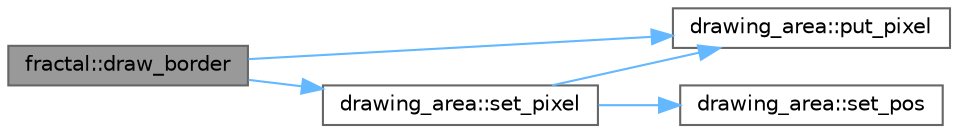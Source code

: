 digraph "fractal::draw_border"
{
 // LATEX_PDF_SIZE
  bgcolor="transparent";
  edge [fontname=Helvetica,fontsize=10,labelfontname=Helvetica,labelfontsize=10];
  node [fontname=Helvetica,fontsize=10,shape=box,height=0.2,width=0.4];
  rankdir="LR";
  Node1 [id="Node000001",label="fractal::draw_border",height=0.2,width=0.4,color="gray40", fillcolor="grey60", style="filled", fontcolor="black",tooltip="Draws the border around the fractal area"];
  Node1 -> Node2 [id="edge5_Node000001_Node000002",color="steelblue1",style="solid",tooltip=" "];
  Node2 [id="Node000002",label="drawing_area::put_pixel",height=0.2,width=0.4,color="grey40", fillcolor="white", style="filled",URL="$classdrawing__area.html#ade68ff7564fbccb60151b2d6d2a33ae6",tooltip="put pixel in current position with incremental address calculating to next right pixel"];
  Node1 -> Node3 [id="edge6_Node000001_Node000003",color="steelblue1",style="solid",tooltip=" "];
  Node3 [id="Node000003",label="drawing_area::set_pixel",height=0.2,width=0.4,color="grey40", fillcolor="white", style="filled",URL="$classdrawing__area.html#a986d85b410492f3d81c08ca944daac40",tooltip="draw pixel at position by packed color"];
  Node3 -> Node2 [id="edge7_Node000003_Node000002",color="steelblue1",style="solid",tooltip=" "];
  Node3 -> Node4 [id="edge8_Node000003_Node000004",color="steelblue1",style="solid",tooltip=" "];
  Node4 [id="Node000004",label="drawing_area::set_pos",height=0.2,width=0.4,color="grey40", fillcolor="white", style="filled",URL="$classdrawing__area.html#a75001db2c7b8a610ee00b8017b117abb",tooltip="set current position. local_x could be bigger then size_x"];
}
